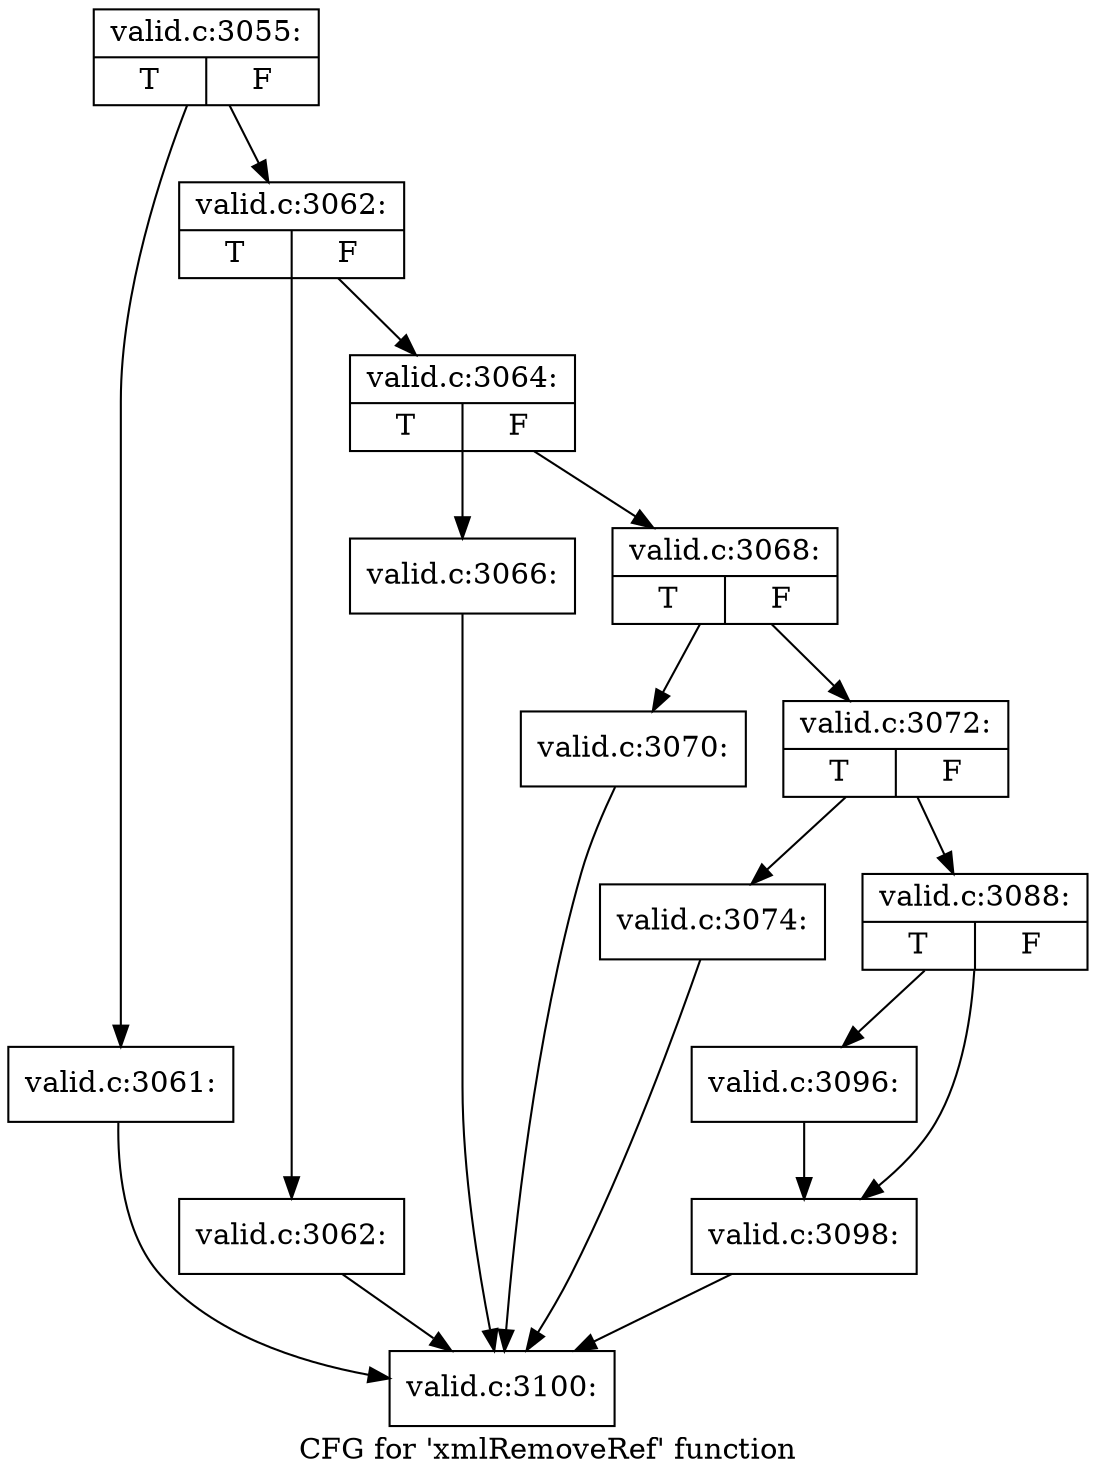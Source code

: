 digraph "CFG for 'xmlRemoveRef' function" {
	label="CFG for 'xmlRemoveRef' function";

	Node0x50215d0 [shape=record,label="{valid.c:3055:|{<s0>T|<s1>F}}"];
	Node0x50215d0 -> Node0x4ec5380;
	Node0x50215d0 -> Node0x4ec53d0;
	Node0x4ec5380 [shape=record,label="{valid.c:3061:}"];
	Node0x4ec5380 -> Node0x5021900;
	Node0x4ec53d0 [shape=record,label="{valid.c:3062:|{<s0>T|<s1>F}}"];
	Node0x4ec53d0 -> Node0x4ec5890;
	Node0x4ec53d0 -> Node0x4ec58e0;
	Node0x4ec5890 [shape=record,label="{valid.c:3062:}"];
	Node0x4ec5890 -> Node0x5021900;
	Node0x4ec58e0 [shape=record,label="{valid.c:3064:|{<s0>T|<s1>F}}"];
	Node0x4ec58e0 -> Node0x4ec60d0;
	Node0x4ec58e0 -> Node0x4ec6120;
	Node0x4ec60d0 [shape=record,label="{valid.c:3066:}"];
	Node0x4ec60d0 -> Node0x5021900;
	Node0x4ec6120 [shape=record,label="{valid.c:3068:|{<s0>T|<s1>F}}"];
	Node0x4ec6120 -> Node0x50299e0;
	Node0x4ec6120 -> Node0x5029a30;
	Node0x50299e0 [shape=record,label="{valid.c:3070:}"];
	Node0x50299e0 -> Node0x5021900;
	Node0x5029a30 [shape=record,label="{valid.c:3072:|{<s0>T|<s1>F}}"];
	Node0x5029a30 -> Node0x502a220;
	Node0x5029a30 -> Node0x502a270;
	Node0x502a220 [shape=record,label="{valid.c:3074:}"];
	Node0x502a220 -> Node0x5021900;
	Node0x502a270 [shape=record,label="{valid.c:3088:|{<s0>T|<s1>F}}"];
	Node0x502a270 -> Node0x502b680;
	Node0x502a270 -> Node0x502b9b0;
	Node0x502b680 [shape=record,label="{valid.c:3096:}"];
	Node0x502b680 -> Node0x502b9b0;
	Node0x502b9b0 [shape=record,label="{valid.c:3098:}"];
	Node0x502b9b0 -> Node0x5021900;
	Node0x5021900 [shape=record,label="{valid.c:3100:}"];
}
